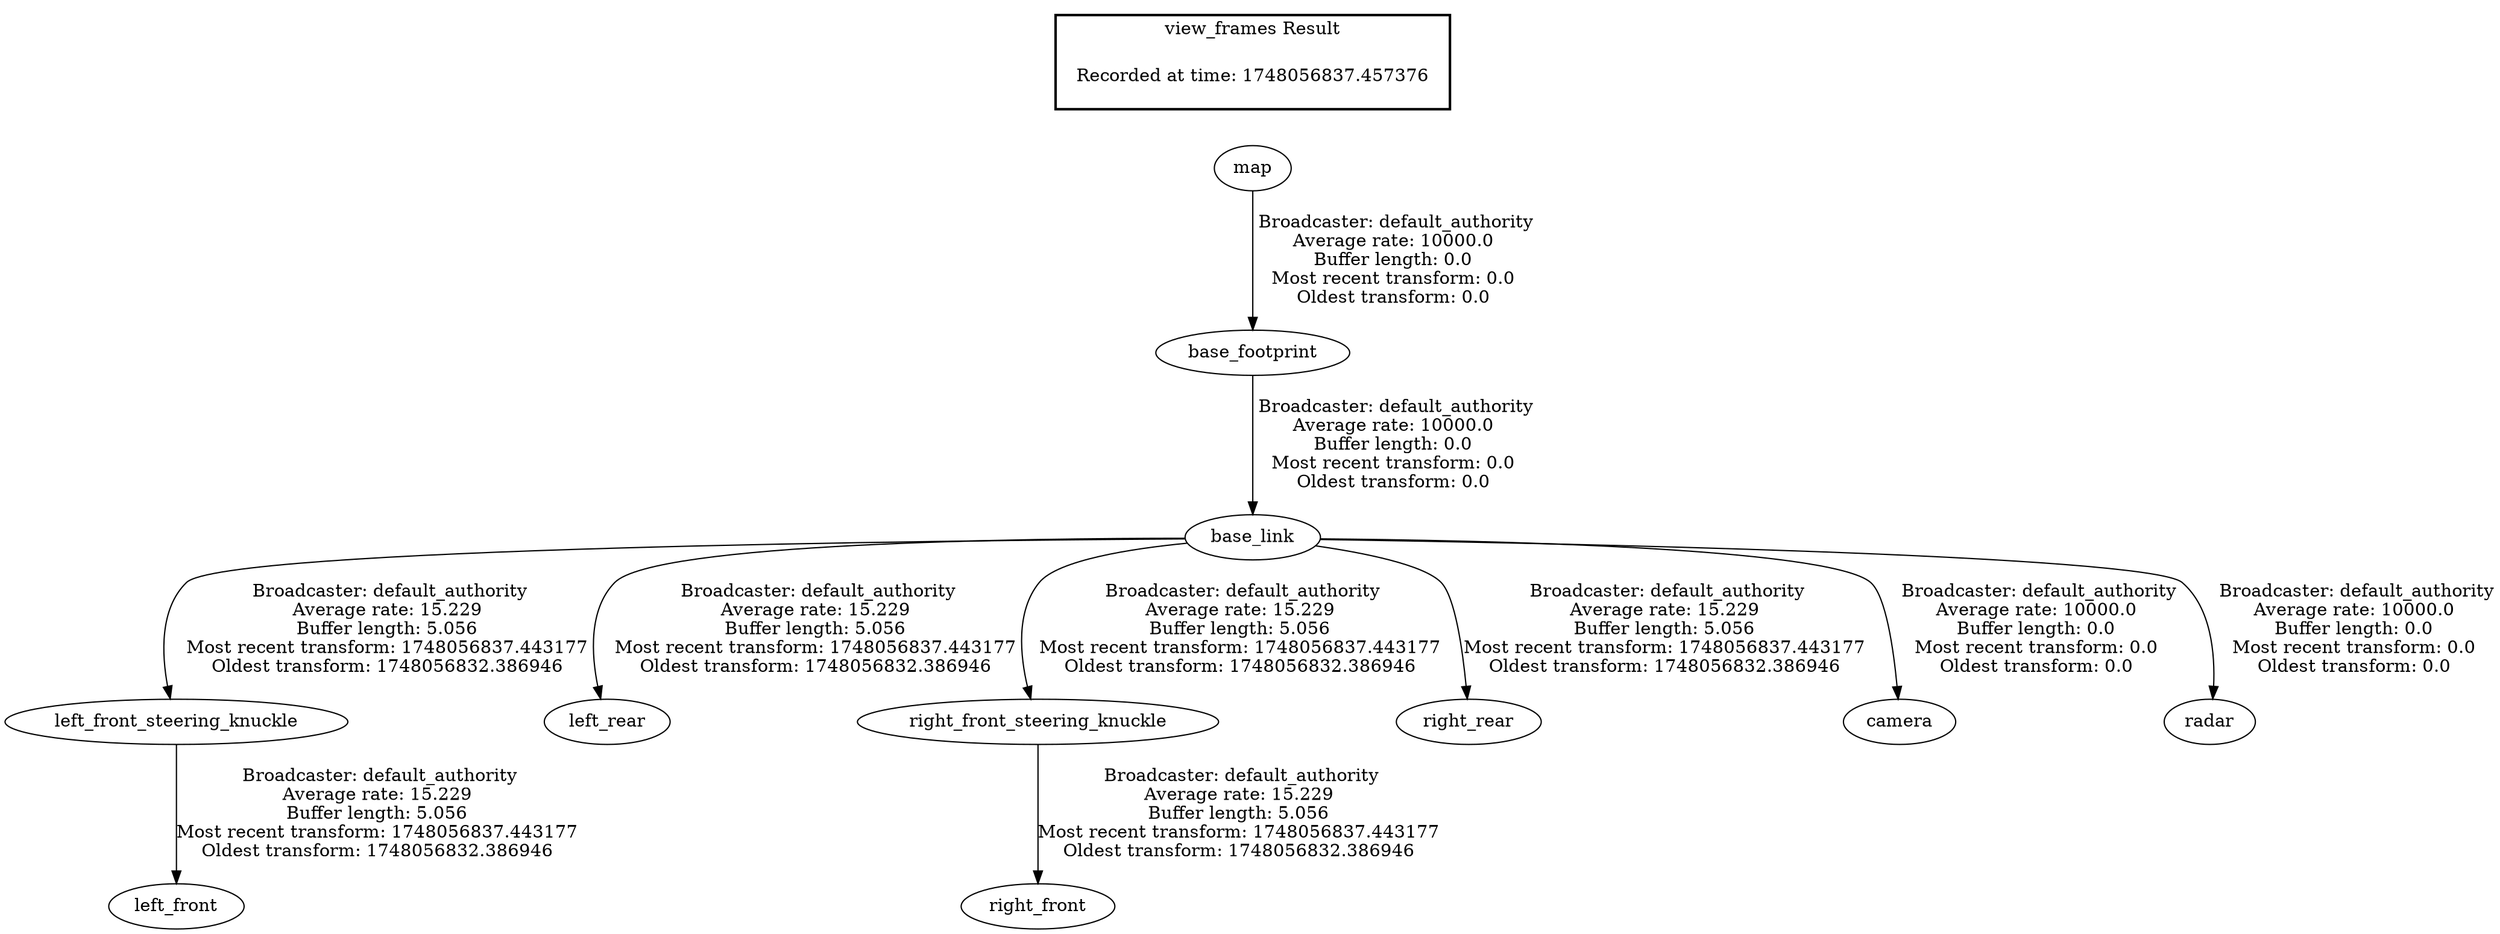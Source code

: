 digraph G {
"left_front_steering_knuckle" -> "left_front"[label=" Broadcaster: default_authority\nAverage rate: 15.229\nBuffer length: 5.056\nMost recent transform: 1748056837.443177\nOldest transform: 1748056832.386946\n"];
"base_link" -> "left_front_steering_knuckle"[label=" Broadcaster: default_authority\nAverage rate: 15.229\nBuffer length: 5.056\nMost recent transform: 1748056837.443177\nOldest transform: 1748056832.386946\n"];
"base_footprint" -> "base_link"[label=" Broadcaster: default_authority\nAverage rate: 10000.0\nBuffer length: 0.0\nMost recent transform: 0.0\nOldest transform: 0.0\n"];
"base_link" -> "left_rear"[label=" Broadcaster: default_authority\nAverage rate: 15.229\nBuffer length: 5.056\nMost recent transform: 1748056837.443177\nOldest transform: 1748056832.386946\n"];
"right_front_steering_knuckle" -> "right_front"[label=" Broadcaster: default_authority\nAverage rate: 15.229\nBuffer length: 5.056\nMost recent transform: 1748056837.443177\nOldest transform: 1748056832.386946\n"];
"base_link" -> "right_front_steering_knuckle"[label=" Broadcaster: default_authority\nAverage rate: 15.229\nBuffer length: 5.056\nMost recent transform: 1748056837.443177\nOldest transform: 1748056832.386946\n"];
"base_link" -> "right_rear"[label=" Broadcaster: default_authority\nAverage rate: 15.229\nBuffer length: 5.056\nMost recent transform: 1748056837.443177\nOldest transform: 1748056832.386946\n"];
"map" -> "base_footprint"[label=" Broadcaster: default_authority\nAverage rate: 10000.0\nBuffer length: 0.0\nMost recent transform: 0.0\nOldest transform: 0.0\n"];
"base_link" -> "camera"[label=" Broadcaster: default_authority\nAverage rate: 10000.0\nBuffer length: 0.0\nMost recent transform: 0.0\nOldest transform: 0.0\n"];
"base_link" -> "radar"[label=" Broadcaster: default_authority\nAverage rate: 10000.0\nBuffer length: 0.0\nMost recent transform: 0.0\nOldest transform: 0.0\n"];
edge [style=invis];
 subgraph cluster_legend { style=bold; color=black; label ="view_frames Result";
"Recorded at time: 1748056837.457376"[ shape=plaintext ] ;
}->"map";
}
